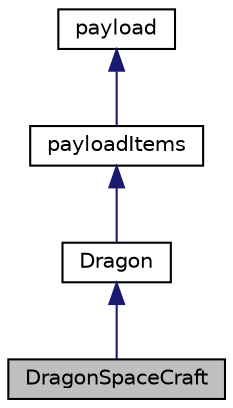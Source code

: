 digraph "DragonSpaceCraft"
{
 // LATEX_PDF_SIZE
  edge [fontname="Helvetica",fontsize="10",labelfontname="Helvetica",labelfontsize="10"];
  node [fontname="Helvetica",fontsize="10",shape=record];
  Node1 [label="DragonSpaceCraft",height=0.2,width=0.4,color="black", fillcolor="grey75", style="filled", fontcolor="black",tooltip="DragonSpaceCraft Class."];
  Node2 -> Node1 [dir="back",color="midnightblue",fontsize="10",style="solid",fontname="Helvetica"];
  Node2 [label="Dragon",height=0.2,width=0.4,color="black", fillcolor="white", style="filled",URL="$classDragon.html",tooltip="Dragon Class."];
  Node3 -> Node2 [dir="back",color="midnightblue",fontsize="10",style="solid",fontname="Helvetica"];
  Node3 [label="payloadItems",height=0.2,width=0.4,color="black", fillcolor="white", style="filled",URL="$classpayloadItems.html",tooltip="payloadItems Class"];
  Node4 -> Node3 [dir="back",color="midnightblue",fontsize="10",style="solid",fontname="Helvetica"];
  Node4 [label="payload",height=0.2,width=0.4,color="black", fillcolor="white", style="filled",URL="$classpayload.html",tooltip="payload Class"];
}
